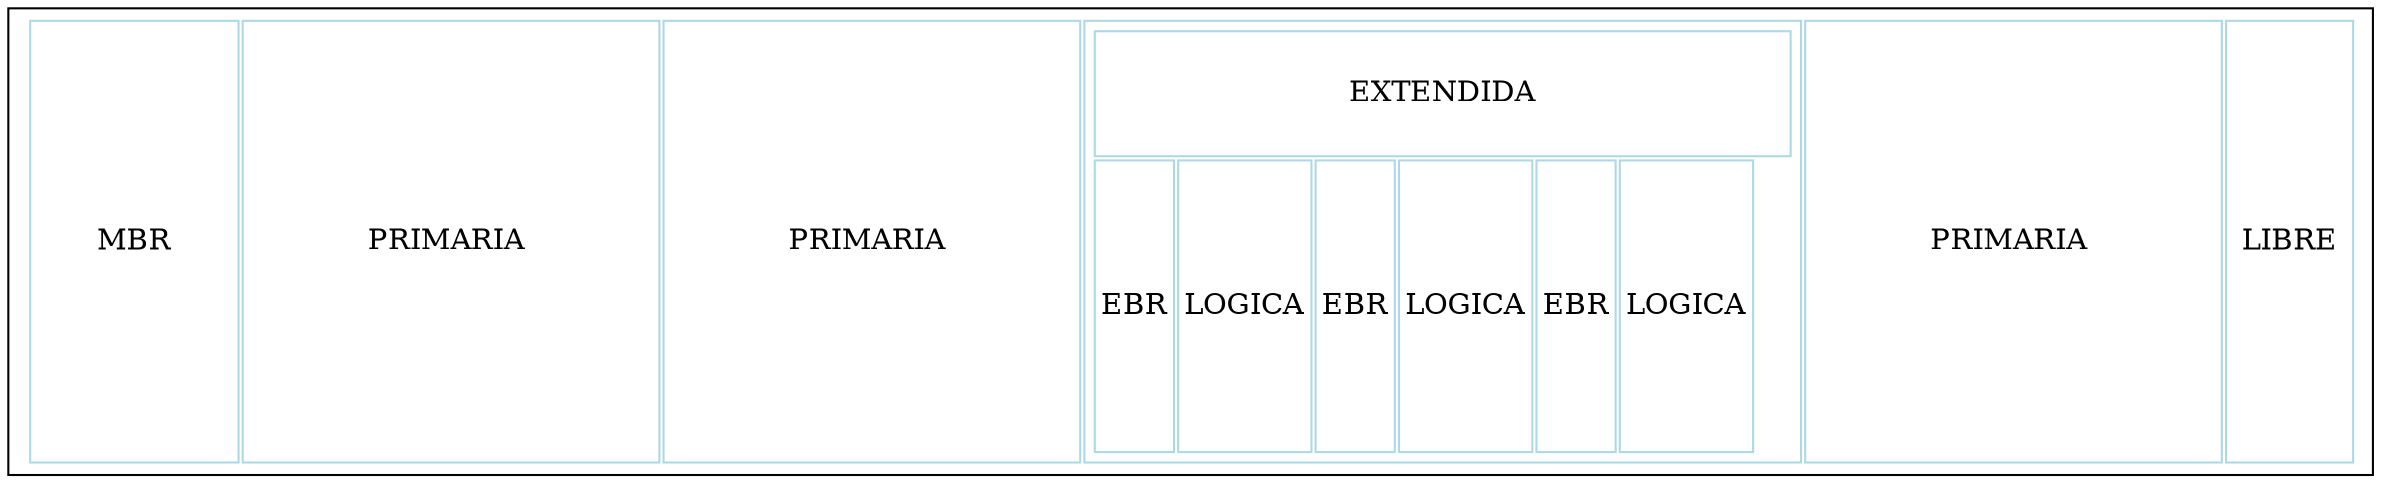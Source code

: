 digraph G{
  tbl [
    shape=box
    label=<
     <table border='0' cellborder='1' width='600' height='200' color='lightblue'>
     <tr>
     <td  cellspacing= '0' height='200' width='100'> MBR </td>
     <td cellspacing= '0' height='200' width='200'>PRIMARIA </td>
     <td cellspacing= '0' height='200' width='200'>PRIMARIA </td>
     <td cellspacing= '0' height='200' width='200'>
     <table border='0'  height='200' WIDTH='200' cellborder='1'>
     <tr>  <td height='60' colspan='15'>EXTENDIDA</td>  </tr>
     <tr>
     <td cellspacing= '0' height='140'>EBR</td>
     <td cellspacing= '0' height='140'>LOGICA</td>
     <td cellspacing= '0' height='140'>EBR</td>
     <td cellspacing= '0' height='140'>LOGICA</td>
     <td cellspacing= '0' height='140'>EBR</td>
     <td cellspacing= '0' height='140'>LOGICA</td>
     </tr>
     </table>
     </td>
     <td cellspacing= '0' height='200' width='200'>PRIMARIA </td>
     <td height='200'> LIBRE </td>     </tr> 
     </table>        
>];

}